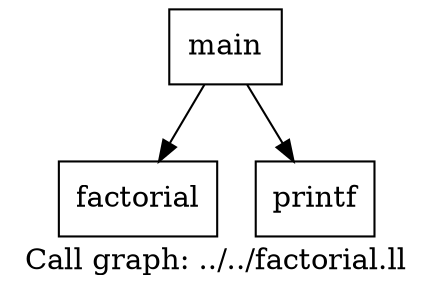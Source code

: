 digraph "Call graph: ../../factorial.ll" {
	label="Call graph: ../../factorial.ll";

	Node0x5620d3ad3de0 [shape=record,label="{factorial}"];
	Node0x5620d3ad3e90 [shape=record,label="{main}"];
	Node0x5620d3ad3e90 -> Node0x5620d3ad3de0;
	Node0x5620d3ad3e90 -> Node0x5620d3ad4380;
	Node0x5620d3ad4380 [shape=record,label="{printf}"];
}

